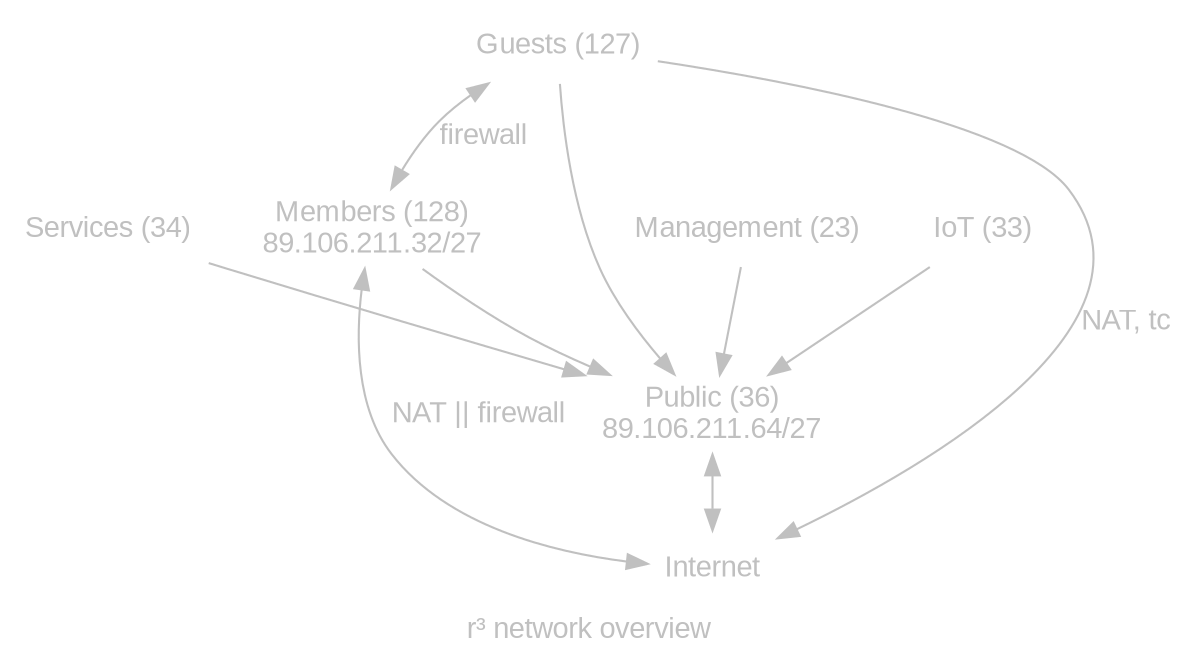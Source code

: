 digraph network {
  label="r³ network overview";
  graph [ bgcolor="#ff000000" fontname="Liberation Sans" fontcolor="#c0c0c0" ];
  node [ shape=none fontname="Liberation Sans" fontcolor="#c0c0c0" ];
  edge [fontname="Liberation Sans"
        fontcolor="#c0c0c0" color="#c0c0c0"
  ];

  public  [ label="Public (36)\n89.106.211.64/27" ]
  inet    [ label="Internet" ]
  guests  [ label="Guests (127)" ]
  members [ label="Members (128)\n89.106.211.32/27" ]
  mgmt    [ label="Management (23)" ]
  iot     [ label="IoT (33)" ]
  svc     [ label="Services (34)" ]

  public  -> inet [ dir=both ];

  guests  -> inet [ label="NAT, tc" ];
  members -> inet [ dir=both label="NAT || firewall" ];
  guests  -> members [ dir=both label="firewall" ];

  {svc mgmt iot guests members} -> public;
}
